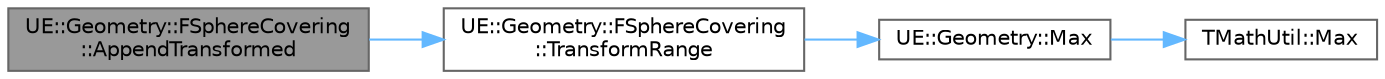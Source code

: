 digraph "UE::Geometry::FSphereCovering::AppendTransformed"
{
 // INTERACTIVE_SVG=YES
 // LATEX_PDF_SIZE
  bgcolor="transparent";
  edge [fontname=Helvetica,fontsize=10,labelfontname=Helvetica,labelfontsize=10];
  node [fontname=Helvetica,fontsize=10,shape=box,height=0.2,width=0.4];
  rankdir="LR";
  Node1 [id="Node000001",label="UE::Geometry::FSphereCovering\l::AppendTransformed",height=0.2,width=0.4,color="gray40", fillcolor="grey60", style="filled", fontcolor="black",tooltip=" "];
  Node1 -> Node2 [id="edge1_Node000001_Node000002",color="steelblue1",style="solid",tooltip=" "];
  Node2 [id="Node000002",label="UE::Geometry::FSphereCovering\l::TransformRange",height=0.2,width=0.4,color="grey40", fillcolor="white", style="filled",URL="$de/d7b/classUE_1_1Geometry_1_1FSphereCovering.html#a0c563e5a6560acc131d9cac3ad17fad6",tooltip=" "];
  Node2 -> Node3 [id="edge2_Node000002_Node000003",color="steelblue1",style="solid",tooltip=" "];
  Node3 [id="Node000003",label="UE::Geometry::Max",height=0.2,width=0.4,color="grey40", fillcolor="white", style="filled",URL="$d9/d39/namespaceUE_1_1Geometry.html#abfc10b6ceb389cfc787e88934736b077",tooltip=" "];
  Node3 -> Node4 [id="edge3_Node000003_Node000004",color="steelblue1",style="solid",tooltip=" "];
  Node4 [id="Node000004",label="TMathUtil::Max",height=0.2,width=0.4,color="grey40", fillcolor="white", style="filled",URL="$df/d8b/classTMathUtil.html#a86aea4032b8128254507117600b4a3af",tooltip=" "];
}
